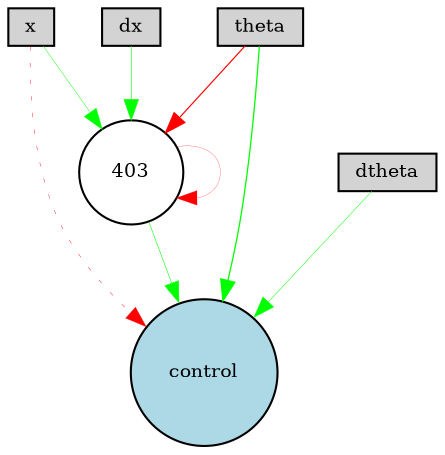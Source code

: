 digraph {
	node [fontsize=9 height=0.2 shape=circle width=0.2]
	x [fillcolor=lightgray shape=box style=filled]
	dx [fillcolor=lightgray shape=box style=filled]
	theta [fillcolor=lightgray shape=box style=filled]
	dtheta [fillcolor=lightgray shape=box style=filled]
	control [fillcolor=lightblue style=filled]
	403 [fillcolor=white style=filled]
	theta -> control [color=green penwidth=0.6134370440171408 style=solid]
	x -> control [color=red penwidth=0.20394771770303838 style=dotted]
	dtheta -> control [color=green penwidth=0.2387638160358653 style=solid]
	x -> 403 [color=green penwidth=0.21020608073722918 style=solid]
	403 -> control [color=green penwidth=0.26392832452083004 style=solid]
	403 -> 403 [color=red penwidth=0.1126043332741655 style=solid]
	dx -> 403 [color=green penwidth=0.283083937957248 style=solid]
	theta -> 403 [color=red penwidth=0.5592645416808619 style=solid]
}
